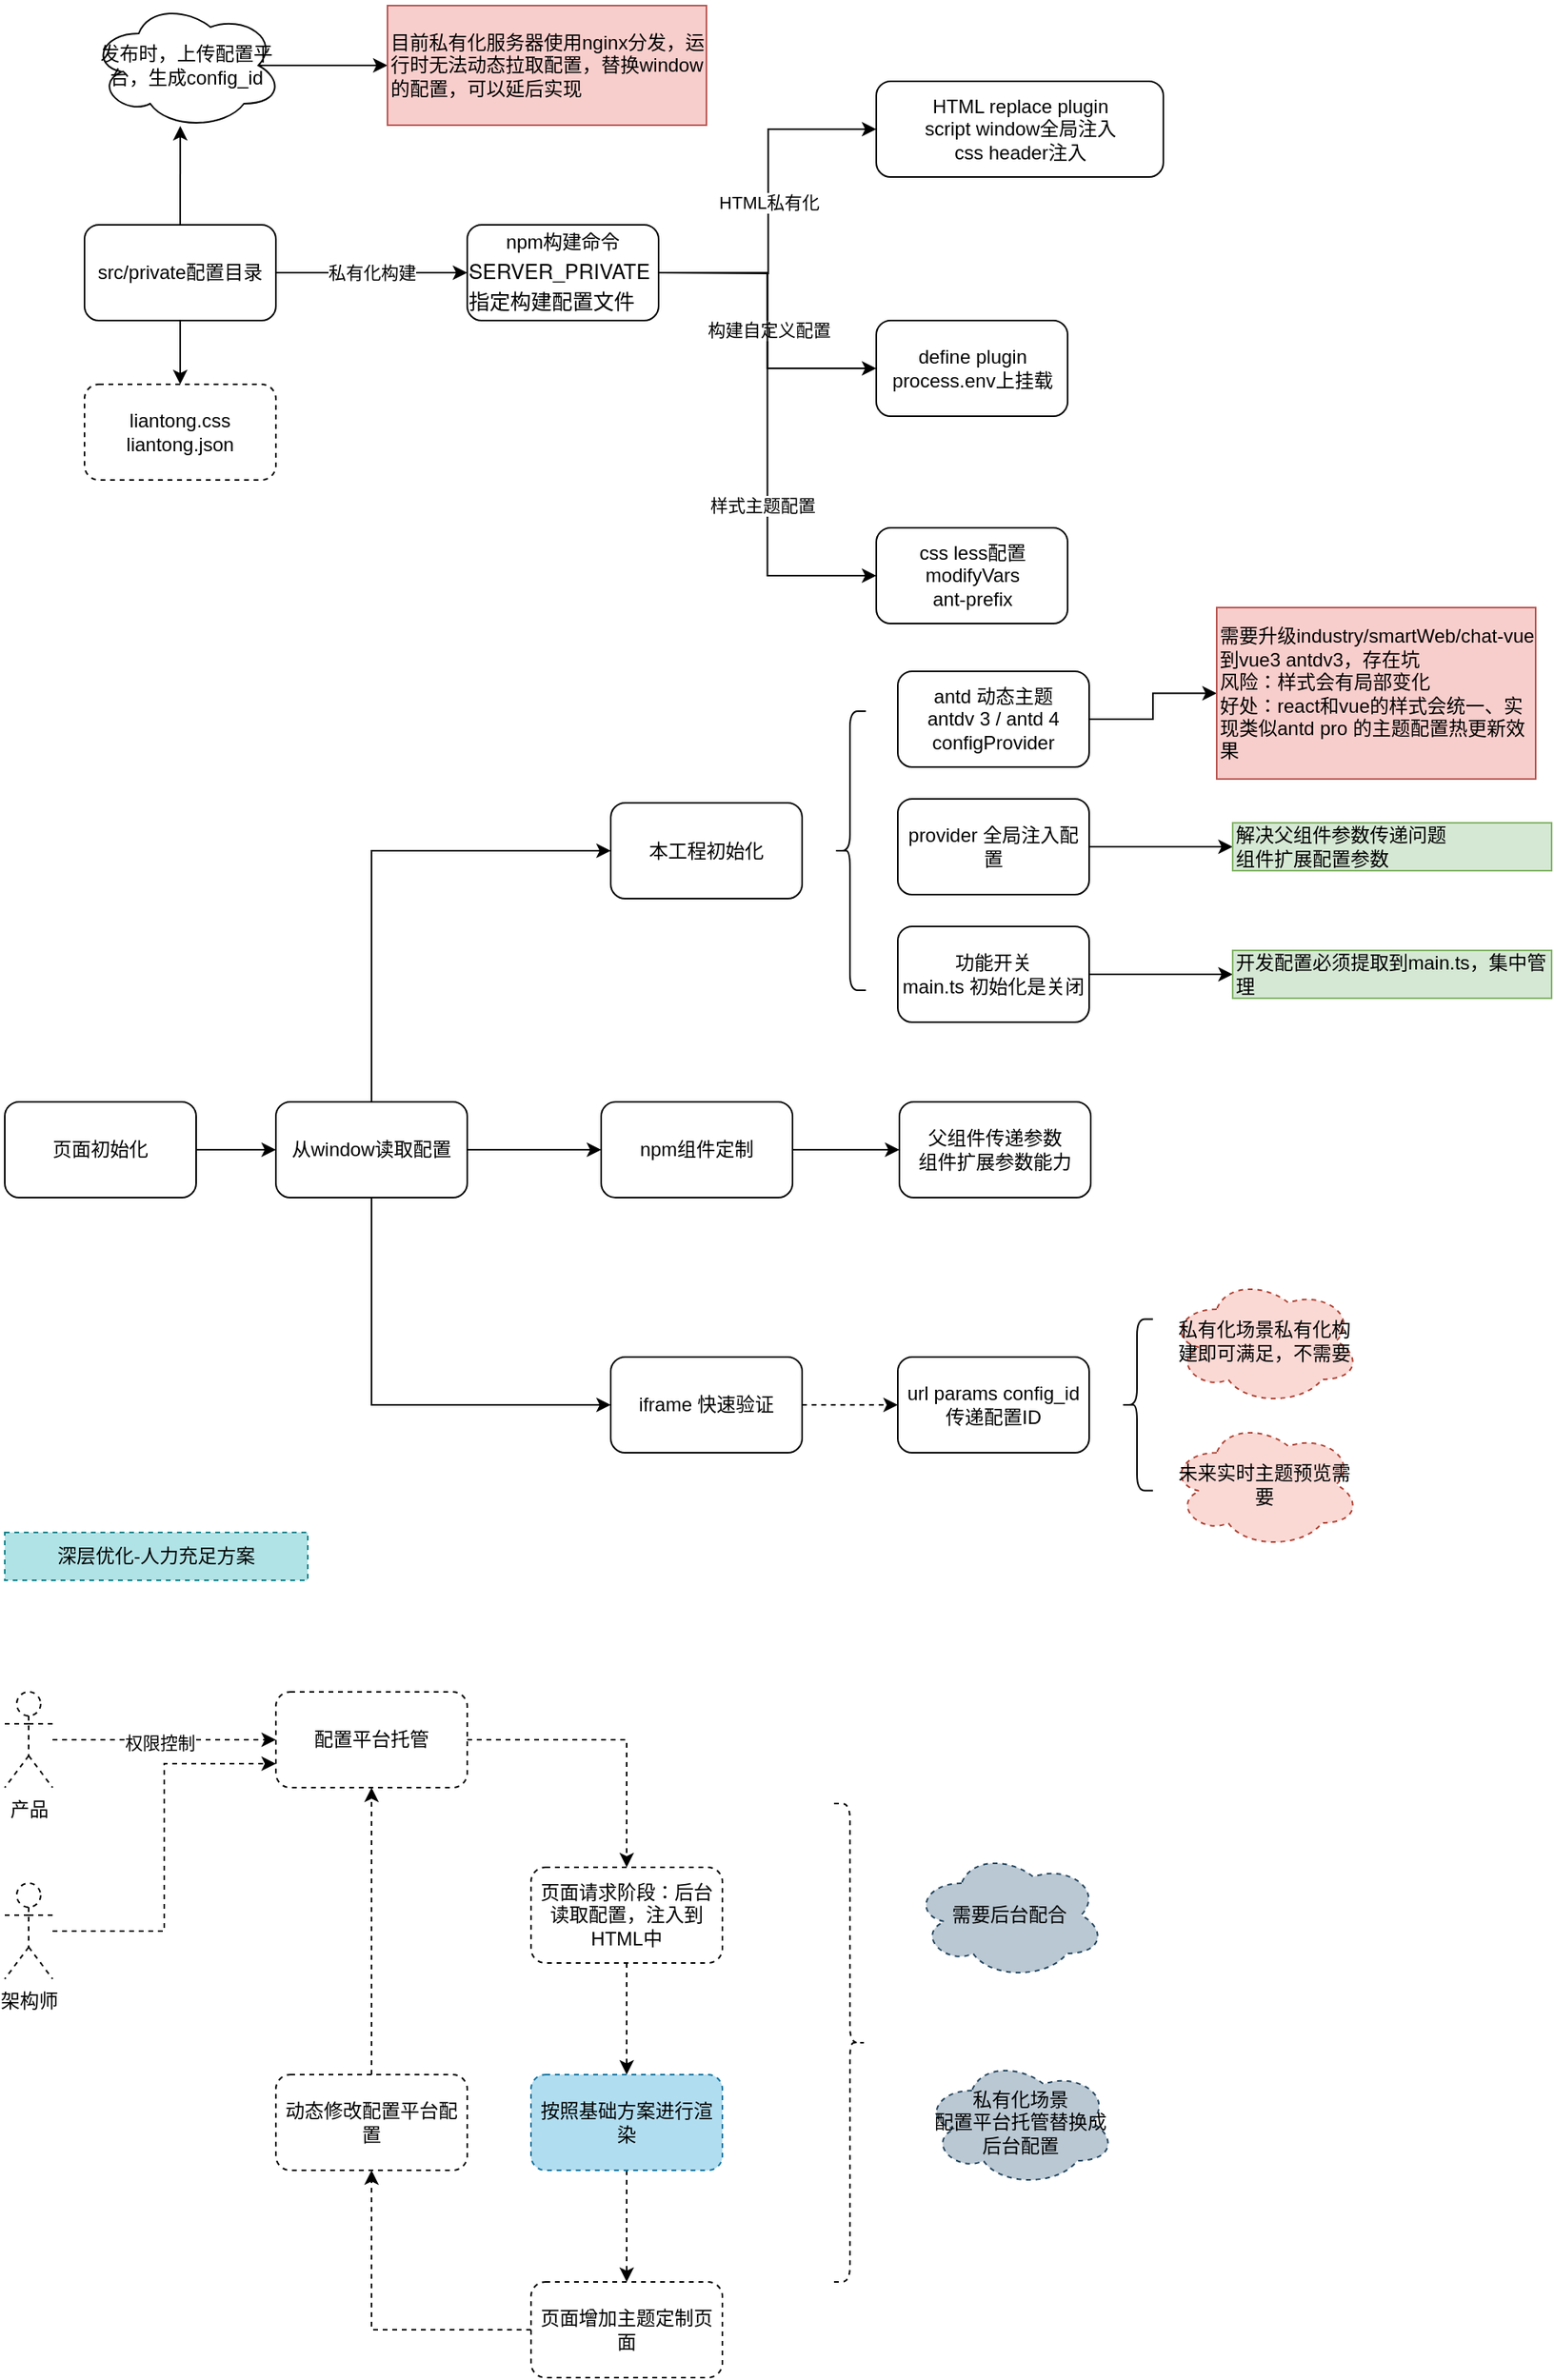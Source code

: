 <mxfile version="19.0.3" type="github">
  <diagram id="uHuxngHkcp9PVedCGbLy" name="Page-1">
    <mxGraphModel dx="1426" dy="794" grid="1" gridSize="10" guides="1" tooltips="1" connect="1" arrows="1" fold="1" page="1" pageScale="1" pageWidth="827" pageHeight="1169" math="0" shadow="0">
      <root>
        <mxCell id="0" />
        <mxCell id="1" parent="0" />
        <mxCell id="WGHQ0hbwyn-cSJ5vNgxJ-5" value="私有化构建" style="edgeStyle=orthogonalEdgeStyle;rounded=0;orthogonalLoop=1;jettySize=auto;html=1;exitX=1;exitY=0.5;exitDx=0;exitDy=0;entryX=0;entryY=0.5;entryDx=0;entryDy=0;" edge="1" parent="1" source="WGHQ0hbwyn-cSJ5vNgxJ-1" target="WGHQ0hbwyn-cSJ5vNgxJ-2">
          <mxGeometry relative="1" as="geometry" />
        </mxCell>
        <mxCell id="WGHQ0hbwyn-cSJ5vNgxJ-30" style="edgeStyle=orthogonalEdgeStyle;rounded=0;orthogonalLoop=1;jettySize=auto;html=1;exitX=0.5;exitY=0;exitDx=0;exitDy=0;entryX=0.467;entryY=0.975;entryDx=0;entryDy=0;entryPerimeter=0;" edge="1" parent="1" source="WGHQ0hbwyn-cSJ5vNgxJ-1" target="WGHQ0hbwyn-cSJ5vNgxJ-4">
          <mxGeometry relative="1" as="geometry" />
        </mxCell>
        <mxCell id="WGHQ0hbwyn-cSJ5vNgxJ-37" style="edgeStyle=orthogonalEdgeStyle;rounded=0;orthogonalLoop=1;jettySize=auto;html=1;exitX=0.5;exitY=1;exitDx=0;exitDy=0;entryX=0.5;entryY=0;entryDx=0;entryDy=0;" edge="1" parent="1" source="WGHQ0hbwyn-cSJ5vNgxJ-1" target="WGHQ0hbwyn-cSJ5vNgxJ-36">
          <mxGeometry relative="1" as="geometry" />
        </mxCell>
        <mxCell id="WGHQ0hbwyn-cSJ5vNgxJ-1" value="src/private配置目录" style="rounded=1;whiteSpace=wrap;html=1;" vertex="1" parent="1">
          <mxGeometry x="90" y="170" width="120" height="60" as="geometry" />
        </mxCell>
        <mxCell id="WGHQ0hbwyn-cSJ5vNgxJ-6" value="HTML私有化" style="edgeStyle=orthogonalEdgeStyle;rounded=0;orthogonalLoop=1;jettySize=auto;html=1;entryX=0;entryY=0.5;entryDx=0;entryDy=0;" edge="1" parent="1" target="WGHQ0hbwyn-cSJ5vNgxJ-3">
          <mxGeometry relative="1" as="geometry">
            <mxPoint x="450" y="200" as="sourcePoint" />
          </mxGeometry>
        </mxCell>
        <mxCell id="WGHQ0hbwyn-cSJ5vNgxJ-11" style="edgeStyle=orthogonalEdgeStyle;rounded=0;orthogonalLoop=1;jettySize=auto;html=1;exitX=1;exitY=0.5;exitDx=0;exitDy=0;" edge="1" parent="1" source="WGHQ0hbwyn-cSJ5vNgxJ-2" target="WGHQ0hbwyn-cSJ5vNgxJ-10">
          <mxGeometry relative="1" as="geometry">
            <mxPoint x="490" y="200" as="sourcePoint" />
          </mxGeometry>
        </mxCell>
        <mxCell id="WGHQ0hbwyn-cSJ5vNgxJ-12" value="构建自定义配置" style="edgeLabel;html=1;align=center;verticalAlign=middle;resizable=0;points=[];" vertex="1" connectable="0" parent="WGHQ0hbwyn-cSJ5vNgxJ-11">
          <mxGeometry x="0.052" relative="1" as="geometry">
            <mxPoint as="offset" />
          </mxGeometry>
        </mxCell>
        <mxCell id="WGHQ0hbwyn-cSJ5vNgxJ-14" style="edgeStyle=orthogonalEdgeStyle;rounded=0;orthogonalLoop=1;jettySize=auto;html=1;exitX=1;exitY=0.5;exitDx=0;exitDy=0;entryX=0;entryY=0.5;entryDx=0;entryDy=0;" edge="1" parent="1" source="WGHQ0hbwyn-cSJ5vNgxJ-2" target="WGHQ0hbwyn-cSJ5vNgxJ-13">
          <mxGeometry relative="1" as="geometry">
            <mxPoint x="490" y="200" as="sourcePoint" />
          </mxGeometry>
        </mxCell>
        <mxCell id="WGHQ0hbwyn-cSJ5vNgxJ-15" value="样式主题配置" style="edgeLabel;html=1;align=center;verticalAlign=middle;resizable=0;points=[];" vertex="1" connectable="0" parent="WGHQ0hbwyn-cSJ5vNgxJ-14">
          <mxGeometry x="0.311" y="-4" relative="1" as="geometry">
            <mxPoint as="offset" />
          </mxGeometry>
        </mxCell>
        <mxCell id="WGHQ0hbwyn-cSJ5vNgxJ-2" value="npm构建命令&lt;br&gt;&lt;p style=&quot;margin: 0px; font-variant-numeric: normal; font-variant-east-asian: normal; font-stretch: normal; font-size: 13px; line-height: normal; font-family: &amp;quot;Helvetica Neue&amp;quot;; text-align: start;&quot; class=&quot;p1&quot;&gt;SERVER_PRIVATE 指定构建配置文件&lt;/p&gt;" style="rounded=1;whiteSpace=wrap;html=1;" vertex="1" parent="1">
          <mxGeometry x="330" y="170" width="120" height="60" as="geometry" />
        </mxCell>
        <mxCell id="WGHQ0hbwyn-cSJ5vNgxJ-3" value="HTML replace plugin&lt;br&gt;script window全局注入&lt;br&gt;css header注入" style="rounded=1;whiteSpace=wrap;html=1;" vertex="1" parent="1">
          <mxGeometry x="586.5" y="80" width="180" height="60" as="geometry" />
        </mxCell>
        <mxCell id="WGHQ0hbwyn-cSJ5vNgxJ-32" style="edgeStyle=orthogonalEdgeStyle;rounded=0;orthogonalLoop=1;jettySize=auto;html=1;exitX=0.875;exitY=0.5;exitDx=0;exitDy=0;exitPerimeter=0;entryX=0;entryY=0.5;entryDx=0;entryDy=0;" edge="1" parent="1" source="WGHQ0hbwyn-cSJ5vNgxJ-4" target="WGHQ0hbwyn-cSJ5vNgxJ-31">
          <mxGeometry relative="1" as="geometry" />
        </mxCell>
        <mxCell id="WGHQ0hbwyn-cSJ5vNgxJ-4" value="发布时，上传配置平台，生成config_id" style="ellipse;shape=cloud;whiteSpace=wrap;html=1;" vertex="1" parent="1">
          <mxGeometry x="94" y="30" width="120" height="80" as="geometry" />
        </mxCell>
        <mxCell id="WGHQ0hbwyn-cSJ5vNgxJ-16" style="edgeStyle=orthogonalEdgeStyle;rounded=0;orthogonalLoop=1;jettySize=auto;html=1;exitX=1;exitY=0.5;exitDx=0;exitDy=0;entryX=0;entryY=0.5;entryDx=0;entryDy=0;" edge="1" parent="1" source="WGHQ0hbwyn-cSJ5vNgxJ-8" target="WGHQ0hbwyn-cSJ5vNgxJ-9">
          <mxGeometry relative="1" as="geometry" />
        </mxCell>
        <mxCell id="WGHQ0hbwyn-cSJ5vNgxJ-8" value="页面初始化" style="rounded=1;whiteSpace=wrap;html=1;" vertex="1" parent="1">
          <mxGeometry x="40" y="720" width="120" height="60" as="geometry" />
        </mxCell>
        <mxCell id="WGHQ0hbwyn-cSJ5vNgxJ-26" style="edgeStyle=orthogonalEdgeStyle;rounded=0;orthogonalLoop=1;jettySize=auto;html=1;exitX=0.5;exitY=0;exitDx=0;exitDy=0;entryX=0;entryY=0.5;entryDx=0;entryDy=0;" edge="1" parent="1" source="WGHQ0hbwyn-cSJ5vNgxJ-9" target="WGHQ0hbwyn-cSJ5vNgxJ-20">
          <mxGeometry relative="1" as="geometry" />
        </mxCell>
        <mxCell id="WGHQ0hbwyn-cSJ5vNgxJ-29" style="edgeStyle=orthogonalEdgeStyle;rounded=0;orthogonalLoop=1;jettySize=auto;html=1;exitX=1;exitY=0.5;exitDx=0;exitDy=0;entryX=0;entryY=0.5;entryDx=0;entryDy=0;" edge="1" parent="1" source="WGHQ0hbwyn-cSJ5vNgxJ-9" target="WGHQ0hbwyn-cSJ5vNgxJ-28">
          <mxGeometry relative="1" as="geometry" />
        </mxCell>
        <mxCell id="WGHQ0hbwyn-cSJ5vNgxJ-39" style="edgeStyle=orthogonalEdgeStyle;rounded=0;orthogonalLoop=1;jettySize=auto;html=1;exitX=0.5;exitY=1;exitDx=0;exitDy=0;entryX=0;entryY=0.5;entryDx=0;entryDy=0;" edge="1" parent="1" source="WGHQ0hbwyn-cSJ5vNgxJ-9" target="WGHQ0hbwyn-cSJ5vNgxJ-38">
          <mxGeometry relative="1" as="geometry" />
        </mxCell>
        <mxCell id="WGHQ0hbwyn-cSJ5vNgxJ-9" value="从window读取配置" style="rounded=1;whiteSpace=wrap;html=1;" vertex="1" parent="1">
          <mxGeometry x="210" y="720" width="120" height="60" as="geometry" />
        </mxCell>
        <mxCell id="WGHQ0hbwyn-cSJ5vNgxJ-10" value="define plugin&lt;br&gt;process.env上挂载" style="rounded=1;whiteSpace=wrap;html=1;" vertex="1" parent="1">
          <mxGeometry x="586.5" y="230" width="120" height="60" as="geometry" />
        </mxCell>
        <mxCell id="WGHQ0hbwyn-cSJ5vNgxJ-13" value="css less配置 modifyVars&lt;br&gt;ant-prefix" style="rounded=1;whiteSpace=wrap;html=1;" vertex="1" parent="1">
          <mxGeometry x="586.5" y="360" width="120" height="60" as="geometry" />
        </mxCell>
        <mxCell id="WGHQ0hbwyn-cSJ5vNgxJ-25" style="edgeStyle=orthogonalEdgeStyle;rounded=0;orthogonalLoop=1;jettySize=auto;html=1;exitX=1;exitY=0.5;exitDx=0;exitDy=0;entryX=0;entryY=0.5;entryDx=0;entryDy=0;" edge="1" parent="1" source="WGHQ0hbwyn-cSJ5vNgxJ-17" target="WGHQ0hbwyn-cSJ5vNgxJ-24">
          <mxGeometry relative="1" as="geometry" />
        </mxCell>
        <mxCell id="WGHQ0hbwyn-cSJ5vNgxJ-17" value="antd 动态主题&lt;br&gt;antdv 3 / antd 4 configProvider" style="rounded=1;whiteSpace=wrap;html=1;" vertex="1" parent="1">
          <mxGeometry x="600" y="450" width="120" height="60" as="geometry" />
        </mxCell>
        <mxCell id="WGHQ0hbwyn-cSJ5vNgxJ-18" value="" style="shape=curlyBracket;whiteSpace=wrap;html=1;rounded=1;" vertex="1" parent="1">
          <mxGeometry x="560" y="475" width="20" height="175" as="geometry" />
        </mxCell>
        <mxCell id="WGHQ0hbwyn-cSJ5vNgxJ-23" style="edgeStyle=orthogonalEdgeStyle;rounded=0;orthogonalLoop=1;jettySize=auto;html=1;exitX=1;exitY=0.5;exitDx=0;exitDy=0;entryX=0;entryY=0.5;entryDx=0;entryDy=0;" edge="1" parent="1" source="WGHQ0hbwyn-cSJ5vNgxJ-19" target="WGHQ0hbwyn-cSJ5vNgxJ-22">
          <mxGeometry relative="1" as="geometry" />
        </mxCell>
        <mxCell id="WGHQ0hbwyn-cSJ5vNgxJ-19" value="provider 全局注入配置" style="rounded=1;whiteSpace=wrap;html=1;" vertex="1" parent="1">
          <mxGeometry x="600" y="530" width="120" height="60" as="geometry" />
        </mxCell>
        <mxCell id="WGHQ0hbwyn-cSJ5vNgxJ-20" value="本工程初始化" style="rounded=1;whiteSpace=wrap;html=1;" vertex="1" parent="1">
          <mxGeometry x="420" y="532.5" width="120" height="60" as="geometry" />
        </mxCell>
        <mxCell id="WGHQ0hbwyn-cSJ5vNgxJ-22" value="解决父组件参数传递问题&lt;br&gt;组件扩展配置参数" style="text;html=1;strokeColor=#82b366;fillColor=#d5e8d4;align=left;verticalAlign=middle;whiteSpace=wrap;rounded=0;" vertex="1" parent="1">
          <mxGeometry x="810" y="545" width="200" height="30" as="geometry" />
        </mxCell>
        <mxCell id="WGHQ0hbwyn-cSJ5vNgxJ-24" value="需要升级industry/smartWeb/chat-vue到vue3 antdv3，存在坑&lt;br&gt;风险：样式会有局部变化&lt;br&gt;好处：react和vue的样式会统一、实现类似antd pro 的主题配置热更新效果" style="text;html=1;strokeColor=#b85450;fillColor=#f8cecc;align=left;verticalAlign=middle;whiteSpace=wrap;rounded=0;" vertex="1" parent="1">
          <mxGeometry x="800" y="410" width="200" height="107.5" as="geometry" />
        </mxCell>
        <mxCell id="WGHQ0hbwyn-cSJ5vNgxJ-34" style="edgeStyle=orthogonalEdgeStyle;rounded=0;orthogonalLoop=1;jettySize=auto;html=1;exitX=1;exitY=0.5;exitDx=0;exitDy=0;entryX=0;entryY=0.5;entryDx=0;entryDy=0;" edge="1" parent="1" source="WGHQ0hbwyn-cSJ5vNgxJ-27" target="WGHQ0hbwyn-cSJ5vNgxJ-33">
          <mxGeometry relative="1" as="geometry" />
        </mxCell>
        <mxCell id="WGHQ0hbwyn-cSJ5vNgxJ-27" value="功能开关&lt;br&gt;main.ts 初始化是关闭" style="rounded=1;whiteSpace=wrap;html=1;" vertex="1" parent="1">
          <mxGeometry x="600" y="610" width="120" height="60" as="geometry" />
        </mxCell>
        <mxCell id="WGHQ0hbwyn-cSJ5vNgxJ-40" style="edgeStyle=orthogonalEdgeStyle;rounded=0;orthogonalLoop=1;jettySize=auto;html=1;exitX=1;exitY=0.5;exitDx=0;exitDy=0;entryX=0;entryY=0.5;entryDx=0;entryDy=0;" edge="1" parent="1" source="WGHQ0hbwyn-cSJ5vNgxJ-28" target="WGHQ0hbwyn-cSJ5vNgxJ-35">
          <mxGeometry relative="1" as="geometry" />
        </mxCell>
        <mxCell id="WGHQ0hbwyn-cSJ5vNgxJ-28" value="npm组件定制" style="rounded=1;whiteSpace=wrap;html=1;" vertex="1" parent="1">
          <mxGeometry x="414" y="720" width="120" height="60" as="geometry" />
        </mxCell>
        <mxCell id="WGHQ0hbwyn-cSJ5vNgxJ-31" value="目前私有化服务器使用nginx分发，运行时无法动态拉取配置，替换window的配置，可以延后实现" style="text;html=1;strokeColor=#b85450;fillColor=#f8cecc;align=left;verticalAlign=middle;whiteSpace=wrap;rounded=0;" vertex="1" parent="1">
          <mxGeometry x="280" y="32.5" width="200" height="75" as="geometry" />
        </mxCell>
        <mxCell id="WGHQ0hbwyn-cSJ5vNgxJ-33" value="开发配置必须提取到main.ts，集中管理" style="text;html=1;strokeColor=#82b366;fillColor=#d5e8d4;align=left;verticalAlign=middle;whiteSpace=wrap;rounded=0;" vertex="1" parent="1">
          <mxGeometry x="810" y="625" width="200" height="30" as="geometry" />
        </mxCell>
        <mxCell id="WGHQ0hbwyn-cSJ5vNgxJ-35" value="父组件传递参数&lt;br&gt;组件扩展参数能力" style="rounded=1;whiteSpace=wrap;html=1;" vertex="1" parent="1">
          <mxGeometry x="601" y="720" width="120" height="60" as="geometry" />
        </mxCell>
        <mxCell id="WGHQ0hbwyn-cSJ5vNgxJ-36" value="liantong.css&lt;br&gt;liantong.json" style="rounded=1;whiteSpace=wrap;html=1;dashed=1;" vertex="1" parent="1">
          <mxGeometry x="90" y="270" width="120" height="60" as="geometry" />
        </mxCell>
        <mxCell id="WGHQ0hbwyn-cSJ5vNgxJ-43" style="edgeStyle=orthogonalEdgeStyle;rounded=0;orthogonalLoop=1;jettySize=auto;html=1;exitX=1;exitY=0.5;exitDx=0;exitDy=0;entryX=0;entryY=0.5;entryDx=0;entryDy=0;dashed=1;" edge="1" parent="1" source="WGHQ0hbwyn-cSJ5vNgxJ-38" target="WGHQ0hbwyn-cSJ5vNgxJ-42">
          <mxGeometry relative="1" as="geometry" />
        </mxCell>
        <mxCell id="WGHQ0hbwyn-cSJ5vNgxJ-38" value="iframe 快速验证" style="rounded=1;whiteSpace=wrap;html=1;" vertex="1" parent="1">
          <mxGeometry x="420" y="880" width="120" height="60" as="geometry" />
        </mxCell>
        <mxCell id="WGHQ0hbwyn-cSJ5vNgxJ-41" value="私有化场景私有化构建即可满足，不需要" style="ellipse;shape=cloud;whiteSpace=wrap;html=1;dashed=1;fillColor=#fad9d5;strokeColor=#ae4132;" vertex="1" parent="1">
          <mxGeometry x="770" y="830" width="120" height="80" as="geometry" />
        </mxCell>
        <mxCell id="WGHQ0hbwyn-cSJ5vNgxJ-42" value="url params config_id&lt;br&gt;传递配置ID" style="rounded=1;whiteSpace=wrap;html=1;" vertex="1" parent="1">
          <mxGeometry x="600" y="880" width="120" height="60" as="geometry" />
        </mxCell>
        <mxCell id="WGHQ0hbwyn-cSJ5vNgxJ-44" value="未来实时主题预览需要" style="ellipse;shape=cloud;whiteSpace=wrap;html=1;dashed=1;fillColor=#fad9d5;strokeColor=#ae4132;" vertex="1" parent="1">
          <mxGeometry x="770" y="920" width="120" height="80" as="geometry" />
        </mxCell>
        <mxCell id="WGHQ0hbwyn-cSJ5vNgxJ-45" value="" style="shape=curlyBracket;whiteSpace=wrap;html=1;rounded=1;size=0.5;" vertex="1" parent="1">
          <mxGeometry x="740" y="856.25" width="20" height="107.5" as="geometry" />
        </mxCell>
        <mxCell id="WGHQ0hbwyn-cSJ5vNgxJ-46" value="深层优化-人力充足方案" style="text;html=1;strokeColor=#0e8088;fillColor=#b0e3e6;align=center;verticalAlign=middle;whiteSpace=wrap;rounded=0;dashed=1;" vertex="1" parent="1">
          <mxGeometry x="40" y="990" width="190" height="30" as="geometry" />
        </mxCell>
        <mxCell id="WGHQ0hbwyn-cSJ5vNgxJ-49" style="edgeStyle=orthogonalEdgeStyle;rounded=0;orthogonalLoop=1;jettySize=auto;html=1;exitX=1;exitY=0.5;exitDx=0;exitDy=0;entryX=0.5;entryY=0;entryDx=0;entryDy=0;dashed=1;" edge="1" parent="1" source="WGHQ0hbwyn-cSJ5vNgxJ-47" target="WGHQ0hbwyn-cSJ5vNgxJ-48">
          <mxGeometry relative="1" as="geometry" />
        </mxCell>
        <mxCell id="WGHQ0hbwyn-cSJ5vNgxJ-47" value="配置平台托管" style="rounded=1;whiteSpace=wrap;html=1;dashed=1;" vertex="1" parent="1">
          <mxGeometry x="210" y="1090" width="120" height="60" as="geometry" />
        </mxCell>
        <mxCell id="WGHQ0hbwyn-cSJ5vNgxJ-51" style="edgeStyle=orthogonalEdgeStyle;rounded=0;orthogonalLoop=1;jettySize=auto;html=1;exitX=0.5;exitY=1;exitDx=0;exitDy=0;entryX=0.5;entryY=0;entryDx=0;entryDy=0;dashed=1;" edge="1" parent="1" source="WGHQ0hbwyn-cSJ5vNgxJ-48" target="WGHQ0hbwyn-cSJ5vNgxJ-50">
          <mxGeometry relative="1" as="geometry" />
        </mxCell>
        <mxCell id="WGHQ0hbwyn-cSJ5vNgxJ-48" value="页面请求阶段：后台读取配置，注入到HTML中" style="rounded=1;whiteSpace=wrap;html=1;dashed=1;" vertex="1" parent="1">
          <mxGeometry x="370" y="1200" width="120" height="60" as="geometry" />
        </mxCell>
        <mxCell id="WGHQ0hbwyn-cSJ5vNgxJ-54" style="edgeStyle=orthogonalEdgeStyle;rounded=0;orthogonalLoop=1;jettySize=auto;html=1;exitX=0.5;exitY=1;exitDx=0;exitDy=0;entryX=0.5;entryY=0;entryDx=0;entryDy=0;dashed=1;" edge="1" parent="1" source="WGHQ0hbwyn-cSJ5vNgxJ-50" target="WGHQ0hbwyn-cSJ5vNgxJ-53">
          <mxGeometry relative="1" as="geometry" />
        </mxCell>
        <mxCell id="WGHQ0hbwyn-cSJ5vNgxJ-50" value="按照基础方案进行渲染" style="rounded=1;whiteSpace=wrap;html=1;dashed=1;fillColor=#b1ddf0;strokeColor=#10739e;" vertex="1" parent="1">
          <mxGeometry x="370" y="1330" width="120" height="60" as="geometry" />
        </mxCell>
        <mxCell id="WGHQ0hbwyn-cSJ5vNgxJ-56" style="edgeStyle=orthogonalEdgeStyle;rounded=0;orthogonalLoop=1;jettySize=auto;html=1;exitX=0.5;exitY=0;exitDx=0;exitDy=0;dashed=1;" edge="1" parent="1" source="WGHQ0hbwyn-cSJ5vNgxJ-52" target="WGHQ0hbwyn-cSJ5vNgxJ-47">
          <mxGeometry relative="1" as="geometry" />
        </mxCell>
        <mxCell id="WGHQ0hbwyn-cSJ5vNgxJ-52" value="动态修改配置平台配置" style="rounded=1;whiteSpace=wrap;html=1;dashed=1;" vertex="1" parent="1">
          <mxGeometry x="210" y="1330" width="120" height="60" as="geometry" />
        </mxCell>
        <mxCell id="WGHQ0hbwyn-cSJ5vNgxJ-55" style="edgeStyle=orthogonalEdgeStyle;rounded=0;orthogonalLoop=1;jettySize=auto;html=1;exitX=0;exitY=0.5;exitDx=0;exitDy=0;dashed=1;" edge="1" parent="1" source="WGHQ0hbwyn-cSJ5vNgxJ-53" target="WGHQ0hbwyn-cSJ5vNgxJ-52">
          <mxGeometry relative="1" as="geometry" />
        </mxCell>
        <mxCell id="WGHQ0hbwyn-cSJ5vNgxJ-53" value="页面增加主题定制页面" style="rounded=1;whiteSpace=wrap;html=1;dashed=1;" vertex="1" parent="1">
          <mxGeometry x="370" y="1460" width="120" height="60" as="geometry" />
        </mxCell>
        <mxCell id="WGHQ0hbwyn-cSJ5vNgxJ-57" value="需要后台配合" style="ellipse;shape=cloud;whiteSpace=wrap;html=1;dashed=1;fillColor=#bac8d3;strokeColor=#23445d;" vertex="1" parent="1">
          <mxGeometry x="610" y="1190" width="120" height="80" as="geometry" />
        </mxCell>
        <mxCell id="WGHQ0hbwyn-cSJ5vNgxJ-58" value="私有化场景&lt;br&gt;配置平台托管替换成后台配置" style="ellipse;shape=cloud;whiteSpace=wrap;html=1;dashed=1;fillColor=#bac8d3;strokeColor=#23445d;" vertex="1" parent="1">
          <mxGeometry x="616.5" y="1320" width="120" height="80" as="geometry" />
        </mxCell>
        <mxCell id="WGHQ0hbwyn-cSJ5vNgxJ-61" style="edgeStyle=orthogonalEdgeStyle;rounded=0;orthogonalLoop=1;jettySize=auto;html=1;entryX=0;entryY=0.75;entryDx=0;entryDy=0;dashed=1;" edge="1" parent="1" source="WGHQ0hbwyn-cSJ5vNgxJ-59" target="WGHQ0hbwyn-cSJ5vNgxJ-47">
          <mxGeometry relative="1" as="geometry" />
        </mxCell>
        <mxCell id="WGHQ0hbwyn-cSJ5vNgxJ-59" value="架构师" style="shape=umlActor;verticalLabelPosition=bottom;verticalAlign=top;html=1;outlineConnect=0;dashed=1;" vertex="1" parent="1">
          <mxGeometry x="40" y="1210" width="30" height="60" as="geometry" />
        </mxCell>
        <mxCell id="WGHQ0hbwyn-cSJ5vNgxJ-62" style="edgeStyle=orthogonalEdgeStyle;rounded=0;orthogonalLoop=1;jettySize=auto;html=1;entryX=0;entryY=0.5;entryDx=0;entryDy=0;dashed=1;" edge="1" parent="1" source="WGHQ0hbwyn-cSJ5vNgxJ-60" target="WGHQ0hbwyn-cSJ5vNgxJ-47">
          <mxGeometry relative="1" as="geometry" />
        </mxCell>
        <mxCell id="WGHQ0hbwyn-cSJ5vNgxJ-63" value="权限控制" style="edgeLabel;html=1;align=center;verticalAlign=middle;resizable=0;points=[];" vertex="1" connectable="0" parent="WGHQ0hbwyn-cSJ5vNgxJ-62">
          <mxGeometry x="-0.043" y="-1" relative="1" as="geometry">
            <mxPoint y="1" as="offset" />
          </mxGeometry>
        </mxCell>
        <mxCell id="WGHQ0hbwyn-cSJ5vNgxJ-60" value="产品" style="shape=umlActor;verticalLabelPosition=bottom;verticalAlign=top;html=1;outlineConnect=0;dashed=1;" vertex="1" parent="1">
          <mxGeometry x="40" y="1090" width="30" height="60" as="geometry" />
        </mxCell>
        <mxCell id="WGHQ0hbwyn-cSJ5vNgxJ-64" value="" style="shape=curlyBracket;whiteSpace=wrap;html=1;rounded=1;flipH=1;dashed=1;" vertex="1" parent="1">
          <mxGeometry x="560" y="1160" width="20" height="300" as="geometry" />
        </mxCell>
      </root>
    </mxGraphModel>
  </diagram>
</mxfile>
